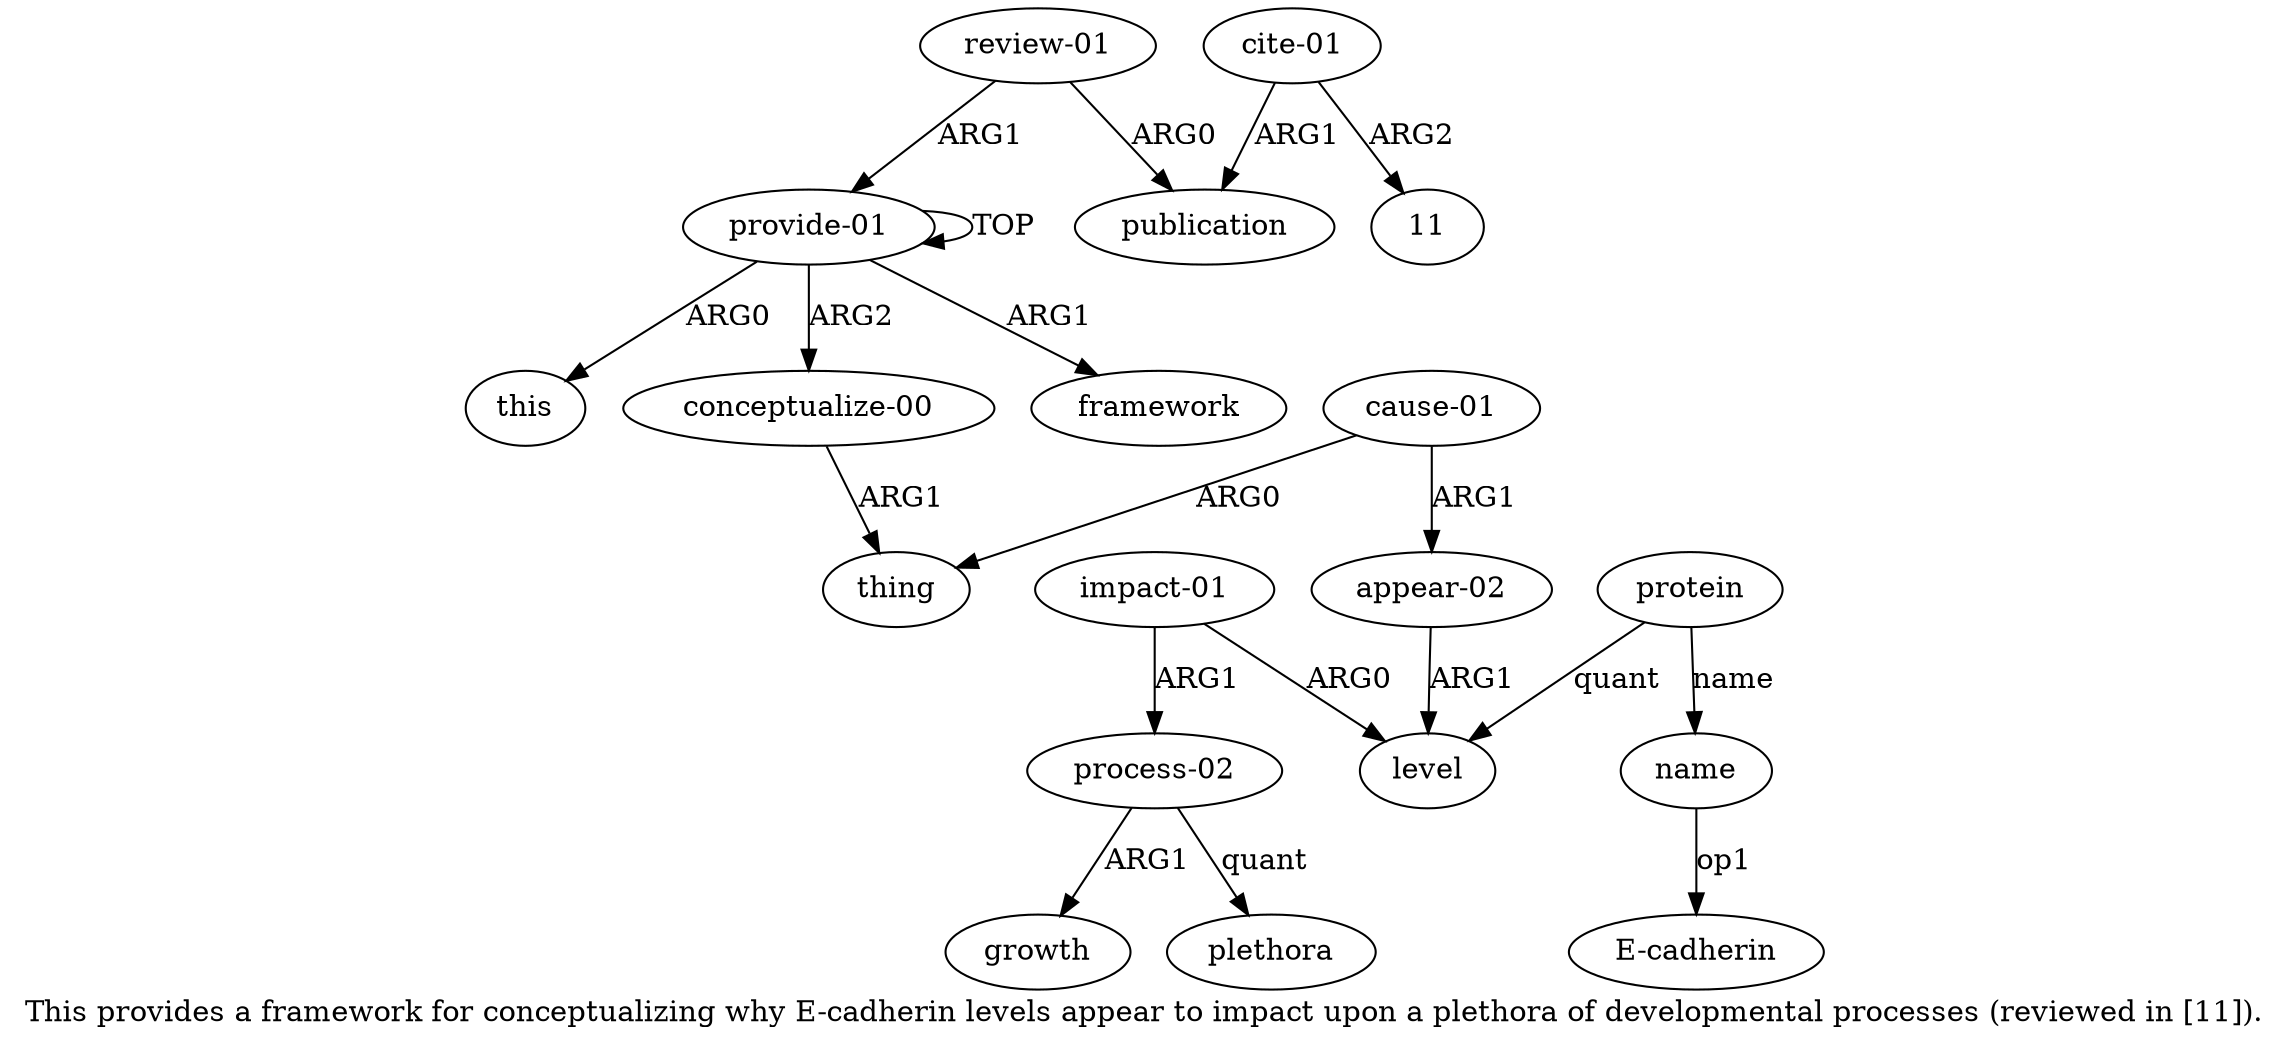 digraph  {
	graph [label="This provides a framework for conceptualizing why E-cadherin levels appear to impact upon a plethora of developmental processes (\
reviewed in [11])."];
	node [label="\N"];
	a15	 [color=black,
		gold_ind=15,
		gold_label=publication,
		label=publication,
		test_ind=15,
		test_label=publication];
	a14	 [color=black,
		gold_ind=14,
		gold_label="review-01",
		label="review-01",
		test_ind=14,
		test_label="review-01"];
	a14 -> a15 [key=0,
	color=black,
	gold_label=ARG0,
	label=ARG0,
	test_label=ARG0];
a0 [color=black,
	gold_ind=0,
	gold_label="provide-01",
	label="provide-01",
	test_ind=0,
	test_label="provide-01"];
a14 -> a0 [key=0,
color=black,
gold_label=ARG1,
label=ARG1,
test_label=ARG1];
a16 [color=black,
gold_ind=16,
gold_label="cite-01",
label="cite-01",
test_ind=16,
test_label="cite-01"];
a16 -> a15 [key=0,
color=black,
gold_label=ARG1,
label=ARG1,
test_label=ARG1];
"a16 11" [color=black,
gold_ind=-1,
gold_label=11,
label=11,
test_ind=-1,
test_label=11];
a16 -> "a16 11" [key=0,
color=black,
gold_label=ARG2,
label=ARG2,
test_label=ARG2];
a11 [color=black,
gold_ind=11,
gold_label="process-02",
label="process-02",
test_ind=11,
test_label="process-02"];
a13 [color=black,
gold_ind=13,
gold_label=plethora,
label=plethora,
test_ind=13,
test_label=plethora];
a11 -> a13 [key=0,
color=black,
gold_label=quant,
label=quant,
test_label=quant];
a12 [color=black,
gold_ind=12,
gold_label=growth,
label=growth,
test_ind=12,
test_label=growth];
a11 -> a12 [key=0,
color=black,
gold_label=ARG1,
label=ARG1,
test_label=ARG1];
a10 [color=black,
gold_ind=10,
gold_label="impact-01",
label="impact-01",
test_ind=10,
test_label="impact-01"];
a10 -> a11 [key=0,
color=black,
gold_label=ARG1,
label=ARG1,
test_label=ARG1];
a7 [color=black,
gold_ind=7,
gold_label=level,
label=level,
test_ind=7,
test_label=level];
a10 -> a7 [key=0,
color=black,
gold_label=ARG0,
label=ARG0,
test_label=ARG0];
a1 [color=black,
gold_ind=1,
gold_label=this,
label=this,
test_ind=1,
test_label=this];
a0 -> a1 [key=0,
color=black,
gold_label=ARG0,
label=ARG0,
test_label=ARG0];
a0 -> a0 [key=0,
color=black,
gold_label=TOP,
label=TOP,
test_label=TOP];
a3 [color=black,
gold_ind=3,
gold_label="conceptualize-00",
label="conceptualize-00",
test_ind=3,
test_label="conceptualize-00"];
a0 -> a3 [key=0,
color=black,
gold_label=ARG2,
label=ARG2,
test_label=ARG2];
a2 [color=black,
gold_ind=2,
gold_label=framework,
label=framework,
test_ind=2,
test_label=framework];
a0 -> a2 [key=0,
color=black,
gold_label=ARG1,
label=ARG1,
test_label=ARG1];
a4 [color=black,
gold_ind=4,
gold_label=thing,
label=thing,
test_ind=4,
test_label=thing];
a3 -> a4 [key=0,
color=black,
gold_label=ARG1,
label=ARG1,
test_label=ARG1];
a5 [color=black,
gold_ind=5,
gold_label="cause-01",
label="cause-01",
test_ind=5,
test_label="cause-01"];
a5 -> a4 [key=0,
color=black,
gold_label=ARG0,
label=ARG0,
test_label=ARG0];
a6 [color=black,
gold_ind=6,
gold_label="appear-02",
label="appear-02",
test_ind=6,
test_label="appear-02"];
a5 -> a6 [key=0,
color=black,
gold_label=ARG1,
label=ARG1,
test_label=ARG1];
a6 -> a7 [key=0,
color=black,
gold_label=ARG1,
label=ARG1,
test_label=ARG1];
a9 [color=black,
gold_ind=9,
gold_label=name,
label=name,
test_ind=9,
test_label=name];
"a9 E-cadherin" [color=black,
gold_ind=-1,
gold_label="E-cadherin",
label="E-cadherin",
test_ind=-1,
test_label="E-cadherin"];
a9 -> "a9 E-cadherin" [key=0,
color=black,
gold_label=op1,
label=op1,
test_label=op1];
a8 [color=black,
gold_ind=8,
gold_label=protein,
label=protein,
test_ind=8,
test_label=protein];
a8 -> a7 [key=0,
color=black,
gold_label=quant,
label=quant,
test_label=quant];
a8 -> a9 [key=0,
color=black,
gold_label=name,
label=name,
test_label=name];
}
